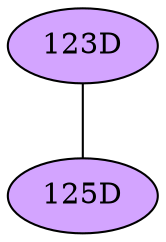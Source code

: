 // The Round Table
graph {
	"123D" [fillcolor="#D3A4FF" style=radial]
	"125D" [fillcolor="#D3A4FF" style=radial]
	"123D" -- "125D" [penwidth=1]
}
